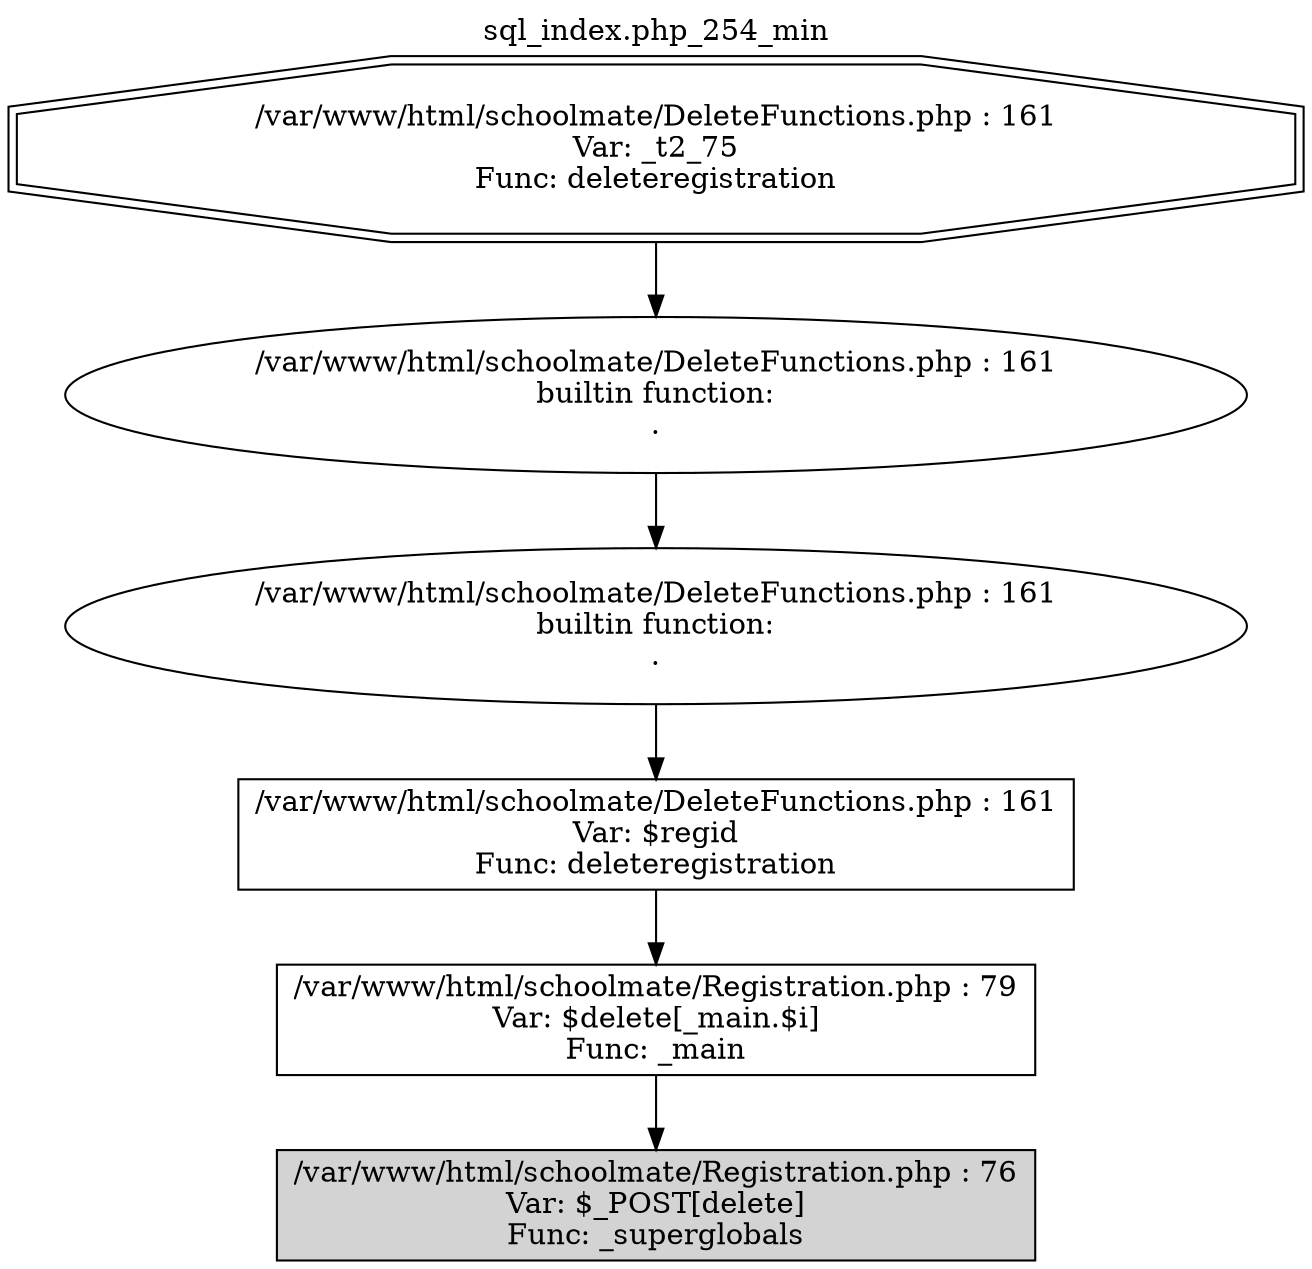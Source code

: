digraph cfg {
  label="sql_index.php_254_min";
  labelloc=t;
  n1 [shape=doubleoctagon, label="/var/www/html/schoolmate/DeleteFunctions.php : 161\nVar: _t2_75\nFunc: deleteregistration\n"];
  n2 [shape=ellipse, label="/var/www/html/schoolmate/DeleteFunctions.php : 161\nbuiltin function:\n.\n"];
  n3 [shape=ellipse, label="/var/www/html/schoolmate/DeleteFunctions.php : 161\nbuiltin function:\n.\n"];
  n4 [shape=box, label="/var/www/html/schoolmate/DeleteFunctions.php : 161\nVar: $regid\nFunc: deleteregistration\n"];
  n5 [shape=box, label="/var/www/html/schoolmate/Registration.php : 79\nVar: $delete[_main.$i]\nFunc: _main\n"];
  n6 [shape=box, label="/var/www/html/schoolmate/Registration.php : 76\nVar: $_POST[delete]\nFunc: _superglobals\n",style=filled];
  n1 -> n2;
  n2 -> n3;
  n3 -> n4;
  n4 -> n5;
  n5 -> n6;
}
